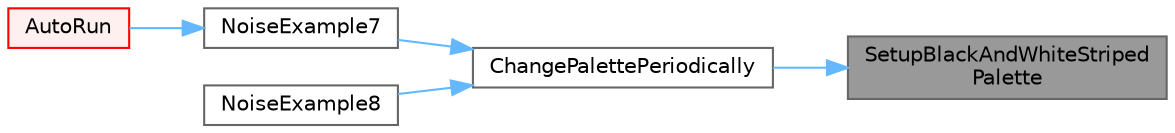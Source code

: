 digraph "SetupBlackAndWhiteStripedPalette"
{
 // INTERACTIVE_SVG=YES
 // LATEX_PDF_SIZE
  bgcolor="transparent";
  edge [fontname=Helvetica,fontsize=10,labelfontname=Helvetica,labelfontsize=10];
  node [fontname=Helvetica,fontsize=10,shape=box,height=0.2,width=0.4];
  rankdir="RL";
  Node1 [id="Node000001",label="SetupBlackAndWhiteStriped\lPalette",height=0.2,width=0.4,color="gray40", fillcolor="grey60", style="filled", fontcolor="black",tooltip=" "];
  Node1 -> Node2 [id="edge1_Node000001_Node000002",dir="back",color="steelblue1",style="solid",tooltip=" "];
  Node2 [id="Node000002",label="ChangePalettePeriodically",height=0.2,width=0.4,color="grey40", fillcolor="white", style="filled",URL="$d6/d43/funky_8cpp_a50c2e0f8c7120112ab44db6f47400021.html#a50c2e0f8c7120112ab44db6f47400021",tooltip=" "];
  Node2 -> Node3 [id="edge2_Node000002_Node000003",dir="back",color="steelblue1",style="solid",tooltip=" "];
  Node3 [id="Node000003",label="NoiseExample7",height=0.2,width=0.4,color="grey40", fillcolor="white", style="filled",URL="$d6/d43/funky_8cpp_ad9d5e765486223d6ec3c0d0083dff61f.html#ad9d5e765486223d6ec3c0d0083dff61f",tooltip=" "];
  Node3 -> Node4 [id="edge3_Node000003_Node000004",dir="back",color="steelblue1",style="solid",tooltip=" "];
  Node4 [id="Node000004",label="AutoRun",height=0.2,width=0.4,color="red", fillcolor="#FFF0F0", style="filled",URL="$d6/d43/funky_8cpp_afbac31e23b311c5a81442334e48514a9.html#afbac31e23b311c5a81442334e48514a9",tooltip=" "];
  Node2 -> Node6 [id="edge4_Node000002_Node000006",dir="back",color="steelblue1",style="solid",tooltip=" "];
  Node6 [id="Node000006",label="NoiseExample8",height=0.2,width=0.4,color="grey40", fillcolor="white", style="filled",URL="$d6/d43/funky_8cpp_acad976043d165e98872bea80a09eda2d.html#acad976043d165e98872bea80a09eda2d",tooltip=" "];
}
